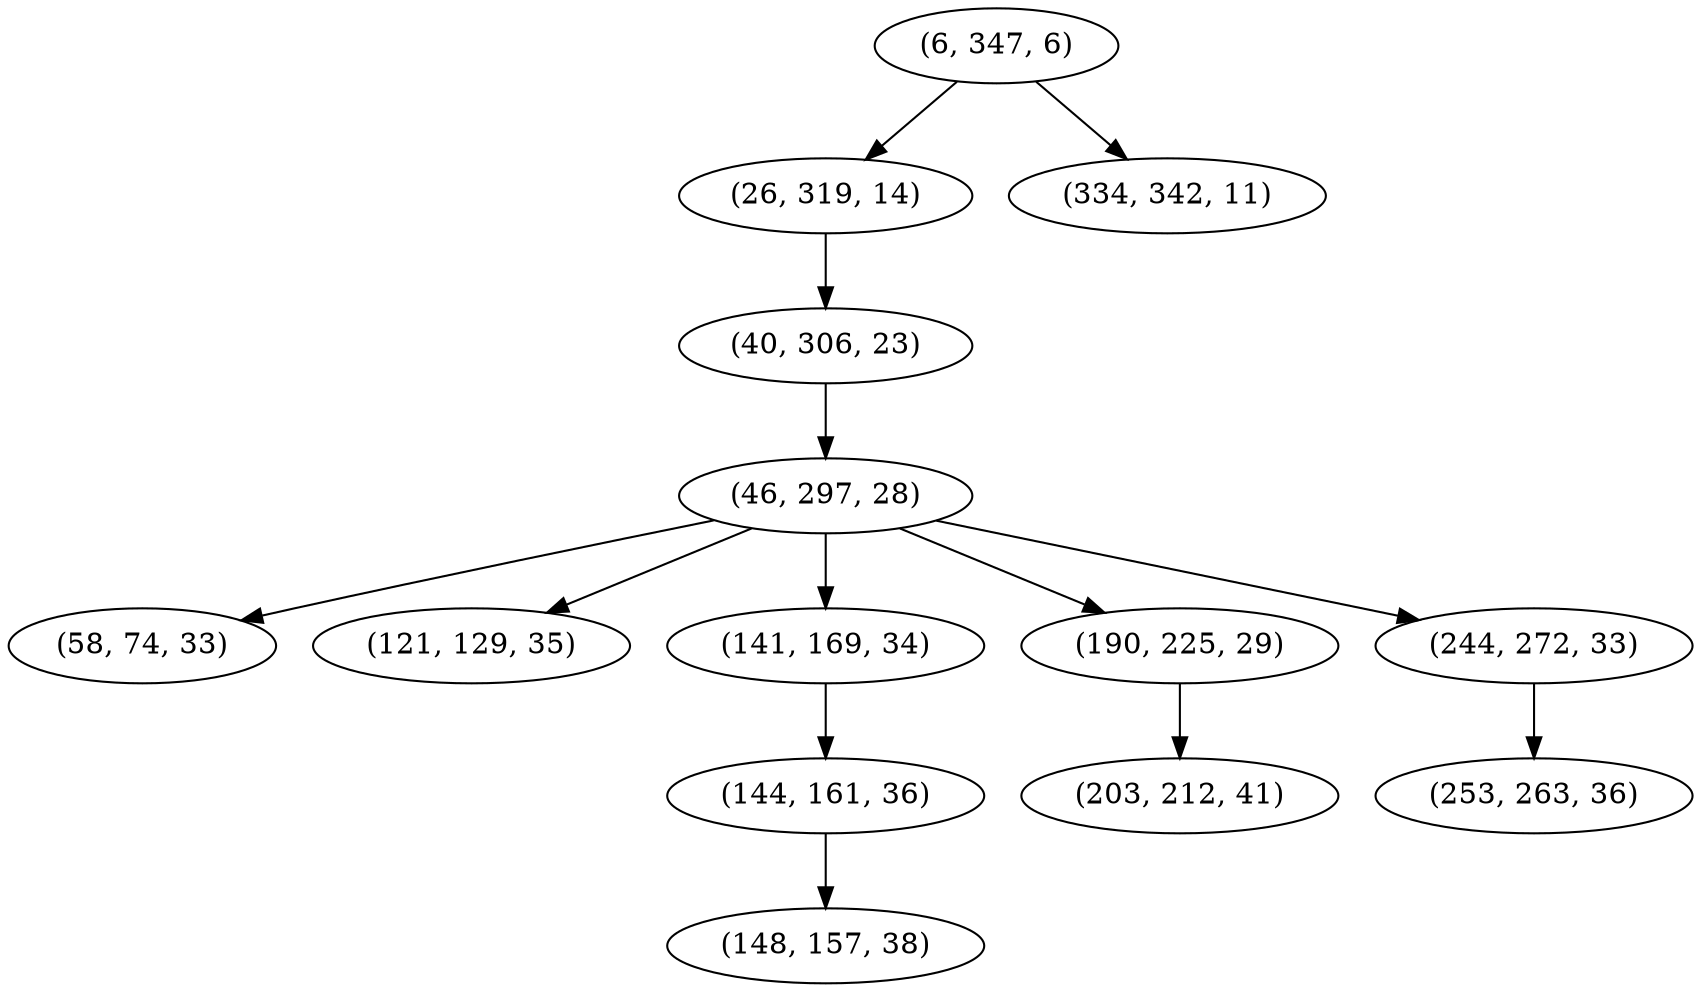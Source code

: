 digraph tree {
    "(6, 347, 6)";
    "(26, 319, 14)";
    "(40, 306, 23)";
    "(46, 297, 28)";
    "(58, 74, 33)";
    "(121, 129, 35)";
    "(141, 169, 34)";
    "(144, 161, 36)";
    "(148, 157, 38)";
    "(190, 225, 29)";
    "(203, 212, 41)";
    "(244, 272, 33)";
    "(253, 263, 36)";
    "(334, 342, 11)";
    "(6, 347, 6)" -> "(26, 319, 14)";
    "(6, 347, 6)" -> "(334, 342, 11)";
    "(26, 319, 14)" -> "(40, 306, 23)";
    "(40, 306, 23)" -> "(46, 297, 28)";
    "(46, 297, 28)" -> "(58, 74, 33)";
    "(46, 297, 28)" -> "(121, 129, 35)";
    "(46, 297, 28)" -> "(141, 169, 34)";
    "(46, 297, 28)" -> "(190, 225, 29)";
    "(46, 297, 28)" -> "(244, 272, 33)";
    "(141, 169, 34)" -> "(144, 161, 36)";
    "(144, 161, 36)" -> "(148, 157, 38)";
    "(190, 225, 29)" -> "(203, 212, 41)";
    "(244, 272, 33)" -> "(253, 263, 36)";
}
